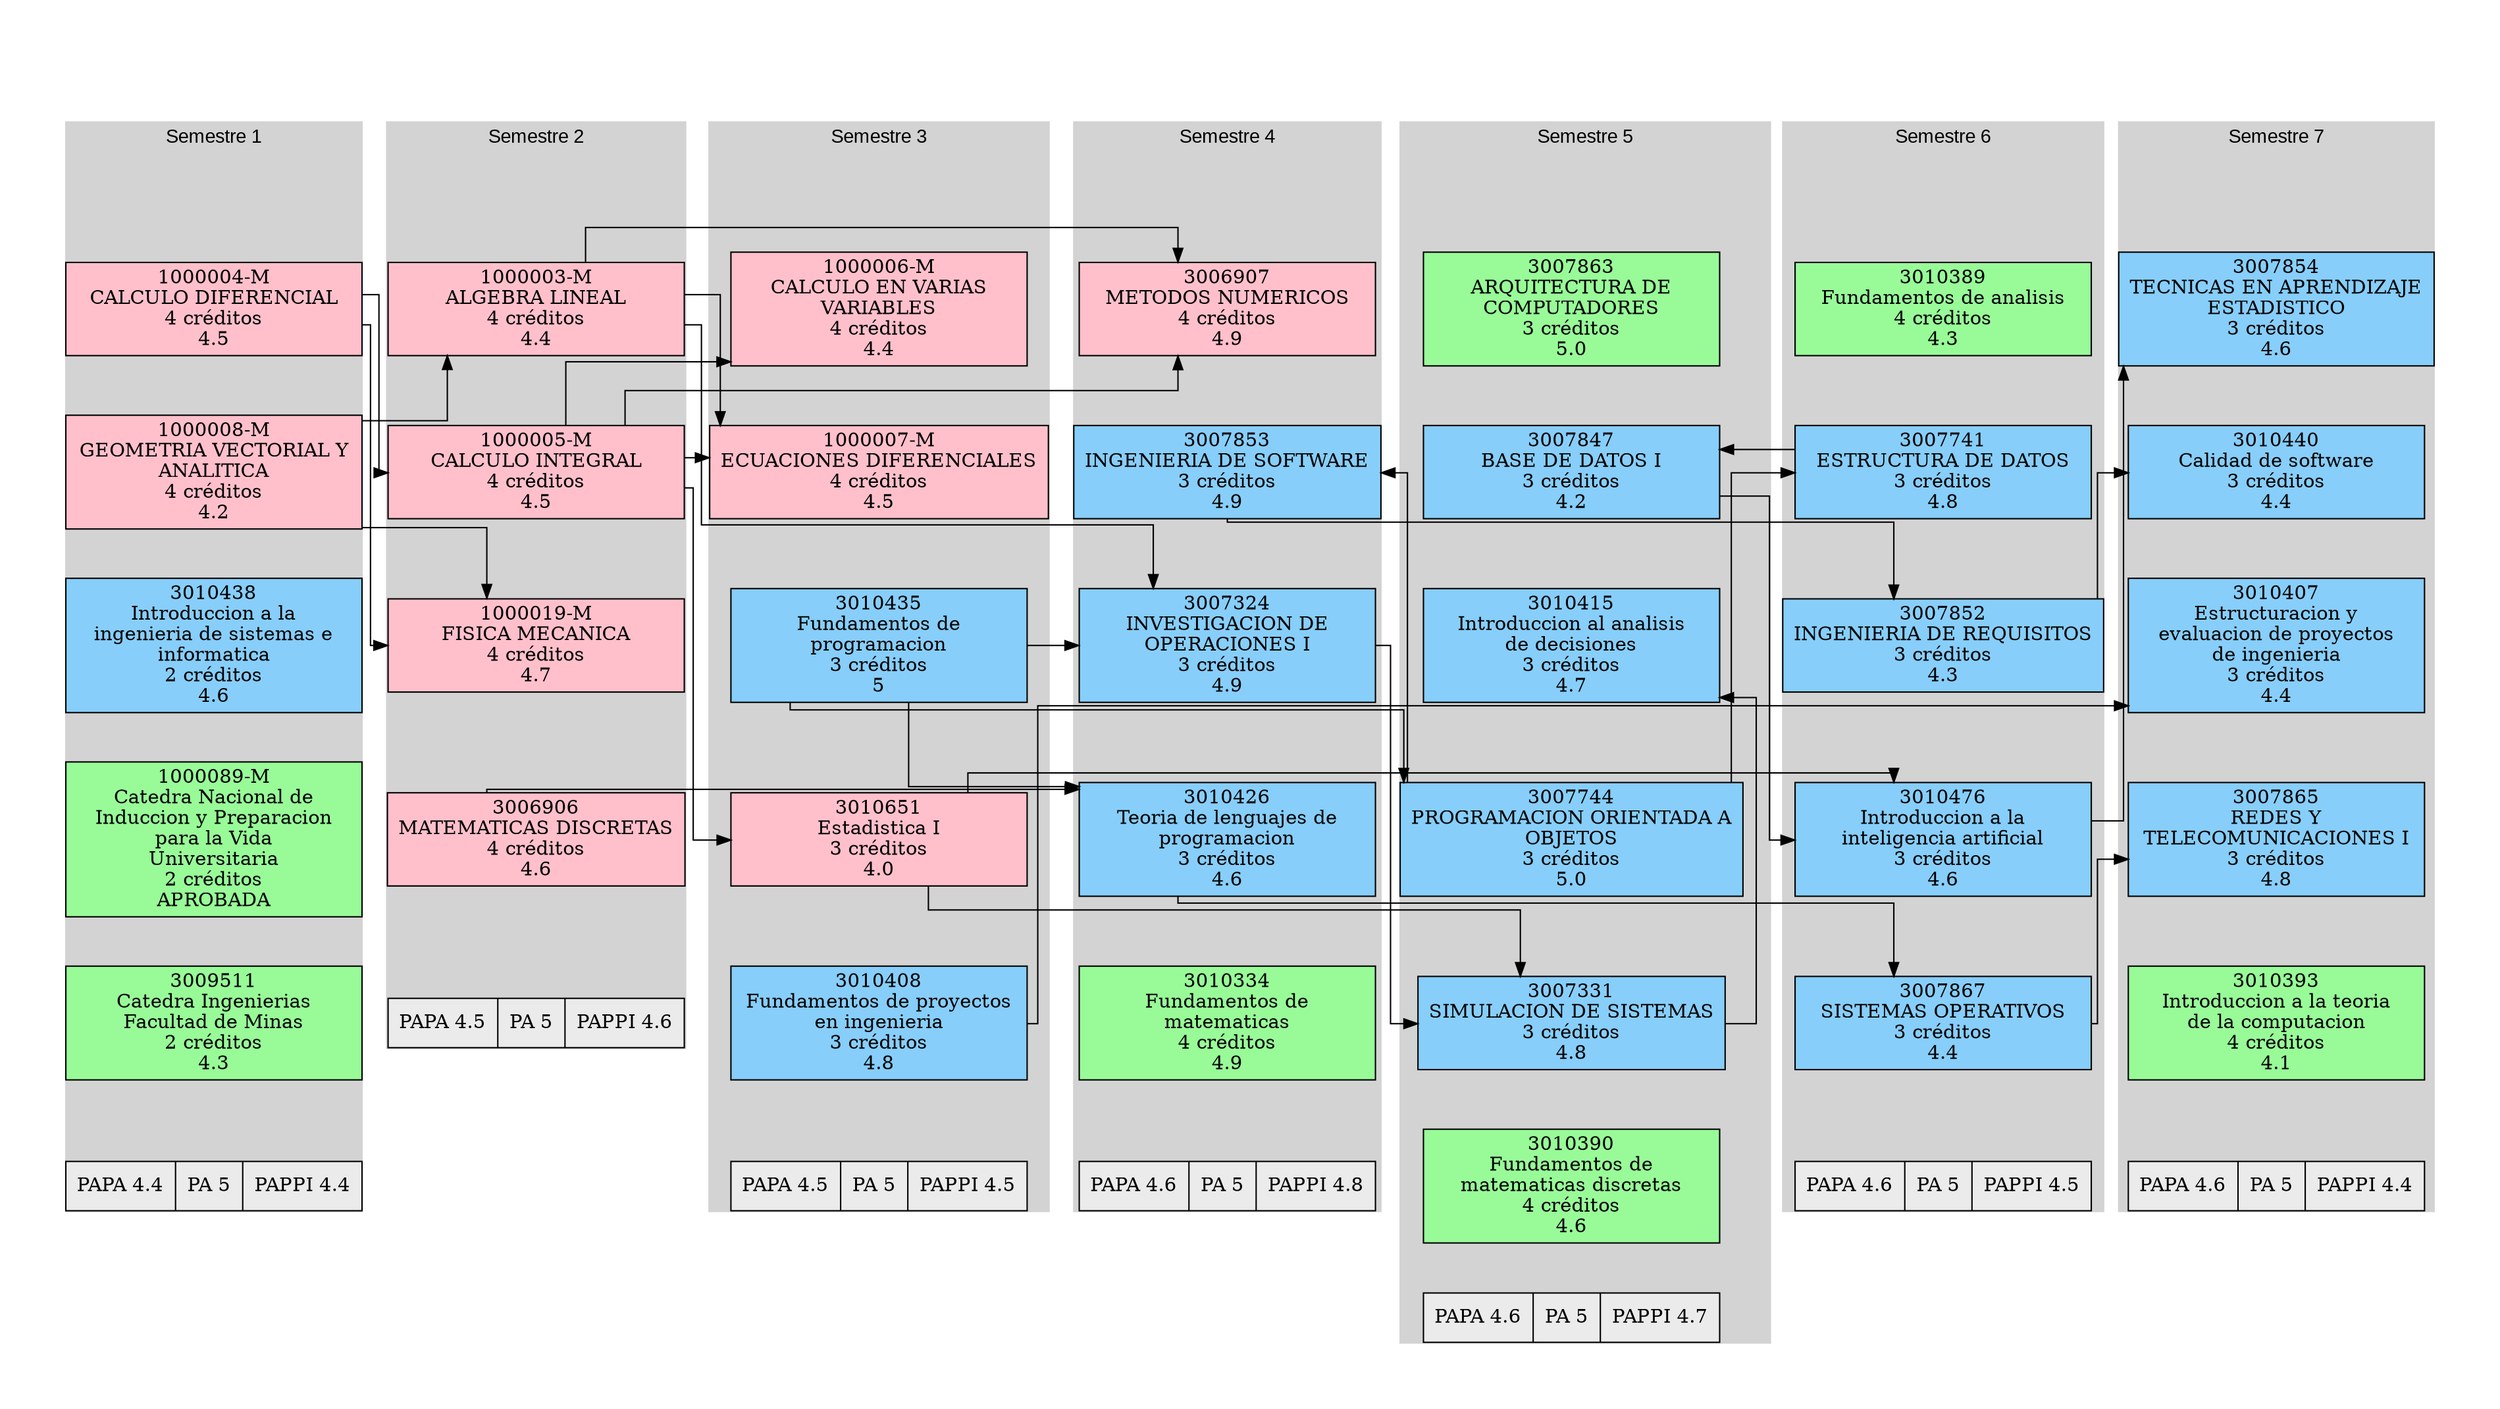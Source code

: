 // Historia academica
digraph {
	graph [compound=true margin=0.5 splines=ortho]
	subgraph cluster_1 {
		node [shape=box style=filled width=3]
		color=lightgrey fontname=Arial style=filled
		label="Semestre 1"
		sem_1 [label=sem_1 style=invis]
		"1000004-M" [label="1000004-M
CALCULO DIFERENCIAL
4 créditos
4.5" fillcolor="#FFC0CB" group=sem1]
		sem_1 -> "1000004-M" [style=invis]
		"1000008-M" [label="1000008-M
GEOMETRIA VECTORIAL Y
ANALITICA
4 créditos
4.2" fillcolor="#FFC0CB" group=sem1]
		"1000004-M" -> "1000008-M" [style=invis]
		3010438 [label="3010438
Introduccion a la
ingenieria de sistemas e
informatica
2 créditos
4.6" fillcolor="#87CEFA" group=sem1]
		"1000008-M" -> 3010438 [style=invis]
		"1000089-M" [label="1000089-M
Catedra Nacional de
Induccion y Preparacion
para la Vida
Universitaria
2 créditos
APROBADA" fillcolor="#98FB98" group=sem1]
		3010438 -> "1000089-M" [style=invis]
		3009511 [label="3009511
Catedra Ingenierias
Facultad de Minas
2 créditos
4.3" fillcolor="#98FB98" group=sem1]
		"1000089-M" -> 3009511 [style=invis]
		"Promedio 1" [label="PAPA 4.4|PA 5|PAPPI 4.4" fillcolor="#EBEBEB" shape=record]
		3009511 -> "Promedio 1" [style=invis]
	}
	subgraph cluster_2 {
		node [shape=box style=filled width=3]
		color=lightgrey fontname=Arial style=filled
		label="Semestre 2"
		sem_2 [label=sem_2 style=invis]
		"1000003-M" [label="1000003-M
ALGEBRA LINEAL
4 créditos
4.4" fillcolor="#FFC0CB" group=sem2]
		sem_2 -> "1000003-M" [style=invis]
		"1000005-M" [label="1000005-M
CALCULO INTEGRAL
4 créditos
4.5" fillcolor="#FFC0CB" group=sem2]
		"1000003-M" -> "1000005-M" [style=invis]
		"1000019-M" [label="1000019-M
FISICA MECANICA
4 créditos
4.7" fillcolor="#FFC0CB" group=sem2]
		"1000005-M" -> "1000019-M" [style=invis]
		3006906 [label="3006906
MATEMATICAS DISCRETAS
4 créditos
4.6" fillcolor="#FFC0CB" group=sem2]
		"1000019-M" -> 3006906 [style=invis]
		"Promedio 2" [label="PAPA 4.5|PA 5|PAPPI 4.6" fillcolor="#EBEBEB" shape=record]
		3006906 -> "Promedio 2" [style=invis]
	}
	subgraph cluster_3 {
		node [shape=box style=filled width=3]
		color=lightgrey fontname=Arial style=filled
		label="Semestre 3"
		sem_3 [label=sem_3 style=invis]
		"1000006-M" [label="1000006-M
CALCULO EN VARIAS
VARIABLES
4 créditos
4.4" fillcolor="#FFC0CB" group=sem3]
		sem_3 -> "1000006-M" [style=invis]
		"1000007-M" [label="1000007-M
ECUACIONES DIFERENCIALES
4 créditos
4.5" fillcolor="#FFC0CB" group=sem3]
		"1000006-M" -> "1000007-M" [style=invis]
		3010435 [label="3010435
Fundamentos de
programacion
3 créditos
5" fillcolor="#87CEFA" group=sem3]
		"1000007-M" -> 3010435 [style=invis]
		3010651 [label="3010651
Estadistica I
3 créditos
4.0" fillcolor="#FFC0CB" group=sem3]
		3010435 -> 3010651 [style=invis]
		3010408 [label="3010408
Fundamentos de proyectos
en ingenieria
3 créditos
4.8" fillcolor="#87CEFA" group=sem3]
		3010651 -> 3010408 [style=invis]
		"Promedio 3" [label="PAPA 4.5|PA 5|PAPPI 4.5" fillcolor="#EBEBEB" shape=record]
		3010408 -> "Promedio 3" [style=invis]
	}
	subgraph cluster_4 {
		node [shape=box style=filled width=3]
		color=lightgrey fontname=Arial style=filled
		label="Semestre 4"
		sem_4 [label=sem_4 style=invis]
		3006907 [label="3006907
METODOS NUMERICOS
4 créditos
4.9" fillcolor="#FFC0CB" group=sem4]
		sem_4 -> 3006907 [style=invis]
		3007853 [label="3007853
INGENIERIA DE SOFTWARE
3 créditos
4.9" fillcolor="#87CEFA" group=sem4]
		3006907 -> 3007853 [style=invis]
		3007324 [label="3007324
INVESTIGACION DE
OPERACIONES I
3 créditos
4.9" fillcolor="#87CEFA" group=sem4]
		3007853 -> 3007324 [style=invis]
		3010426 [label="3010426
Teoria de lenguajes de
programacion
3 créditos
4.6" fillcolor="#87CEFA" group=sem4]
		3007324 -> 3010426 [style=invis]
		3010334 [label="3010334
Fundamentos de
matematicas
4 créditos
4.9" fillcolor="#98FB98" group=sem4]
		3010426 -> 3010334 [style=invis]
		"Promedio 4" [label="PAPA 4.6|PA 5|PAPPI 4.8" fillcolor="#EBEBEB" shape=record]
		3010334 -> "Promedio 4" [style=invis]
	}
	subgraph cluster_5 {
		node [shape=box style=filled width=3]
		color=lightgrey fontname=Arial style=filled
		label="Semestre 5"
		sem_5 [label=sem_5 style=invis]
		3007863 [label="3007863
ARQUITECTURA DE
COMPUTADORES
3 créditos
5.0" fillcolor="#98FB98" group=sem5]
		sem_5 -> 3007863 [style=invis]
		3007847 [label="3007847
BASE DE DATOS I
3 créditos
4.2" fillcolor="#87CEFA" group=sem5]
		3007863 -> 3007847 [style=invis]
		3010415 [label="3010415
Introduccion al analisis
de decisiones
3 créditos
4.7" fillcolor="#87CEFA" group=sem5]
		3007847 -> 3010415 [style=invis]
		3007744 [label="3007744
PROGRAMACION ORIENTADA A
OBJETOS
3 créditos
5.0" fillcolor="#87CEFA" group=sem5]
		3010415 -> 3007744 [style=invis]
		3007331 [label="3007331
SIMULACION DE SISTEMAS
3 créditos
4.8" fillcolor="#87CEFA" group=sem5]
		3007744 -> 3007331 [style=invis]
		3010390 [label="3010390
Fundamentos de
matematicas discretas
4 créditos
4.6" fillcolor="#98FB98" group=sem5]
		3007331 -> 3010390 [style=invis]
		"Promedio 5" [label="PAPA 4.6|PA 5|PAPPI 4.7" fillcolor="#EBEBEB" shape=record]
		3010390 -> "Promedio 5" [style=invis]
	}
	subgraph cluster_6 {
		node [shape=box style=filled width=3]
		color=lightgrey fontname=Arial style=filled
		label="Semestre 6"
		sem_6 [label=sem_6 style=invis]
		3010389 [label="3010389
Fundamentos de analisis
4 créditos
4.3" fillcolor="#98FB98" group=sem6]
		sem_6 -> 3010389 [style=invis]
		3007741 [label="3007741
ESTRUCTURA DE DATOS
3 créditos
4.8" fillcolor="#87CEFA" group=sem6]
		3010389 -> 3007741 [style=invis]
		3007852 [label="3007852
INGENIERIA DE REQUISITOS
3 créditos
4.3" fillcolor="#87CEFA" group=sem6]
		3007741 -> 3007852 [style=invis]
		3010476 [label="3010476
Introduccion a la
inteligencia artificial
3 créditos
4.6" fillcolor="#87CEFA" group=sem6]
		3007852 -> 3010476 [style=invis]
		3007867 [label="3007867
SISTEMAS OPERATIVOS
3 créditos
4.4" fillcolor="#87CEFA" group=sem6]
		3010476 -> 3007867 [style=invis]
		"Promedio 6" [label="PAPA 4.6|PA 5|PAPPI 4.5" fillcolor="#EBEBEB" shape=record]
		3007867 -> "Promedio 6" [style=invis]
	}
	subgraph cluster_7 {
		node [shape=box style=filled width=3]
		color=lightgrey fontname=Arial style=filled
		label="Semestre 7"
		sem_7 [label=sem_7 style=invis]
		3007854 [label="3007854
TECNICAS EN APRENDIZAJE
ESTADISTICO
3 créditos
4.6" fillcolor="#87CEFA" group=sem7]
		sem_7 -> 3007854 [style=invis]
		3010440 [label="3010440
Calidad de software
3 créditos
4.4" fillcolor="#87CEFA" group=sem7]
		3007854 -> 3010440 [style=invis]
		3010407 [label="3010407
Estructuracion y
evaluacion de proyectos
de ingenieria
3 créditos
4.4" fillcolor="#87CEFA" group=sem7]
		3010440 -> 3010407 [style=invis]
		3007865 [label="3007865
REDES Y
TELECOMUNICACIONES I
3 créditos
4.8" fillcolor="#87CEFA" group=sem7]
		3010407 -> 3007865 [style=invis]
		3010393 [label="3010393
Introduccion a la teoria
de la computacion
4 créditos
4.1" fillcolor="#98FB98" group=sem7]
		3007865 -> 3010393 [style=invis]
		"Promedio 7" [label="PAPA 4.6|PA 5|PAPPI 4.4" fillcolor="#EBEBEB" shape=record]
		3010393 -> "Promedio 7" [style=invis]
	}
	3010476 -> 3007854 [constraint=false]
	3007852 -> 3010440 [constraint=false]
	3010408 -> 3010407 [constraint=false]
	3007867 -> 3007865 [constraint=false]
	3007744 -> 3007741 [constraint=false]
	3007853 -> 3007852 [constraint=false]
	3010651 -> 3010476 [constraint=false]
	3007847 -> 3010476 [constraint=false]
	3010426 -> 3007867 [constraint=false]
	3007741 -> 3007847 [constraint=false]
	3007331 -> 3010415 [constraint=false]
	3010435 -> 3007744 [constraint=false]
	3007324 -> 3007331 [constraint=false]
	3010651 -> 3007331 [constraint=false]
	"1000003-M" -> 3006907 [constraint=false]
	"1000005-M" -> 3006907 [constraint=false]
	3007744 -> 3007853 [constraint=false]
	"1000003-M" -> 3007324 [constraint=false]
	3010435 -> 3007324 [constraint=false]
	3010435 -> 3010426 [constraint=false]
	3006906 -> 3010426 [constraint=false]
	"1000005-M" -> "1000006-M" [constraint=false]
	"1000003-M" -> "1000007-M" [constraint=false]
	"1000005-M" -> "1000007-M" [constraint=false]
	"1000005-M" -> 3010651 [constraint=false]
	"1000008-M" -> "1000003-M" [constraint=false]
	"1000004-M" -> "1000005-M" [constraint=false]
	"1000004-M" -> "1000019-M" [constraint=false]
	"1000008-M" -> "1000019-M" [constraint=false]
	start -> sem_1 [lhead=cluster_1 style=invis]
	start -> sem_2 [lhead=cluster_2 style=invis]
	start -> sem_3 [lhead=cluster_3 style=invis]
	start -> sem_4 [lhead=cluster_4 style=invis]
	start -> sem_5 [lhead=cluster_5 style=invis]
	start -> sem_6 [lhead=cluster_6 style=invis]
	start -> sem_7 [lhead=cluster_7 style=invis]
	start [shape=Mdiamond style=invis]
}
